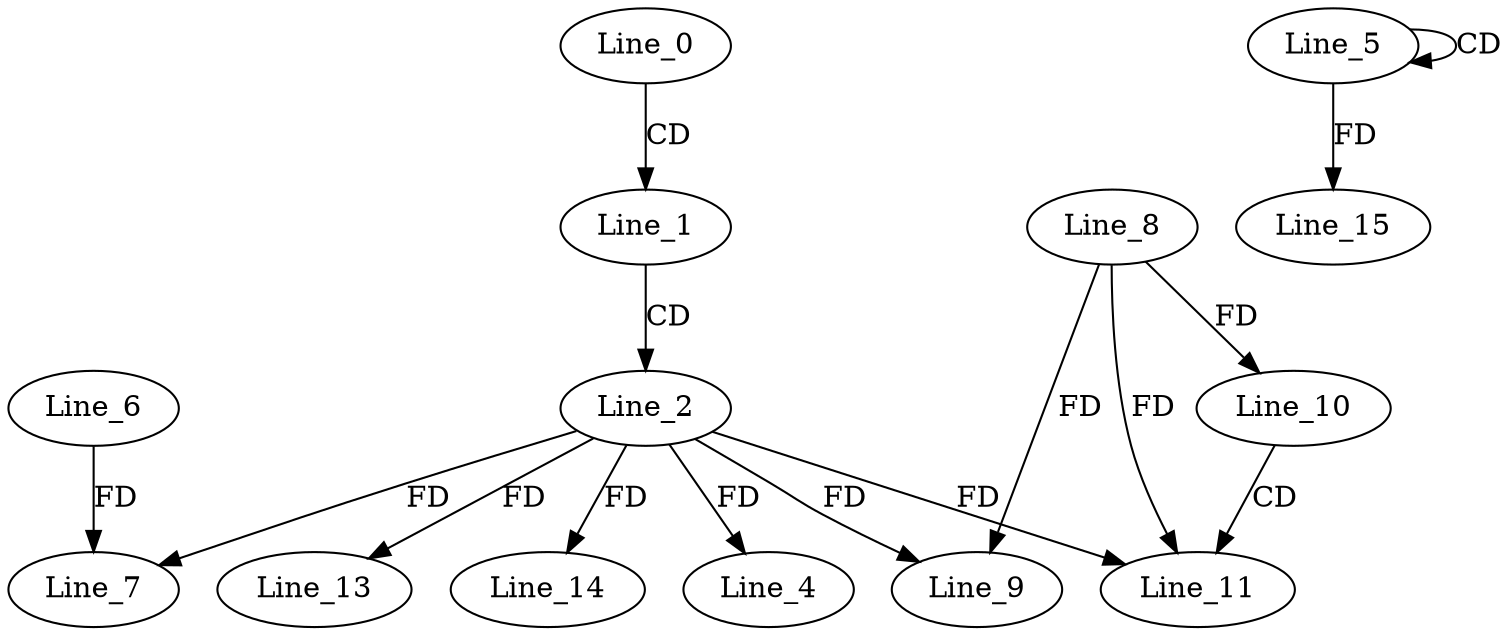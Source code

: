 digraph G {
  Line_0;
  Line_1;
  Line_2;
  Line_4;
  Line_5;
  Line_5;
  Line_6;
  Line_7;
  Line_7;
  Line_9;
  Line_8;
  Line_9;
  Line_10;
  Line_10;
  Line_11;
  Line_11;
  Line_11;
  Line_13;
  Line_14;
  Line_15;
  Line_0 -> Line_1 [ label="CD" ];
  Line_1 -> Line_2 [ label="CD" ];
  Line_2 -> Line_4 [ label="FD" ];
  Line_5 -> Line_5 [ label="CD" ];
  Line_6 -> Line_7 [ label="FD" ];
  Line_2 -> Line_7 [ label="FD" ];
  Line_2 -> Line_9 [ label="FD" ];
  Line_8 -> Line_9 [ label="FD" ];
  Line_8 -> Line_10 [ label="FD" ];
  Line_10 -> Line_11 [ label="CD" ];
  Line_2 -> Line_11 [ label="FD" ];
  Line_8 -> Line_11 [ label="FD" ];
  Line_2 -> Line_13 [ label="FD" ];
  Line_2 -> Line_14 [ label="FD" ];
  Line_5 -> Line_15 [ label="FD" ];
}
